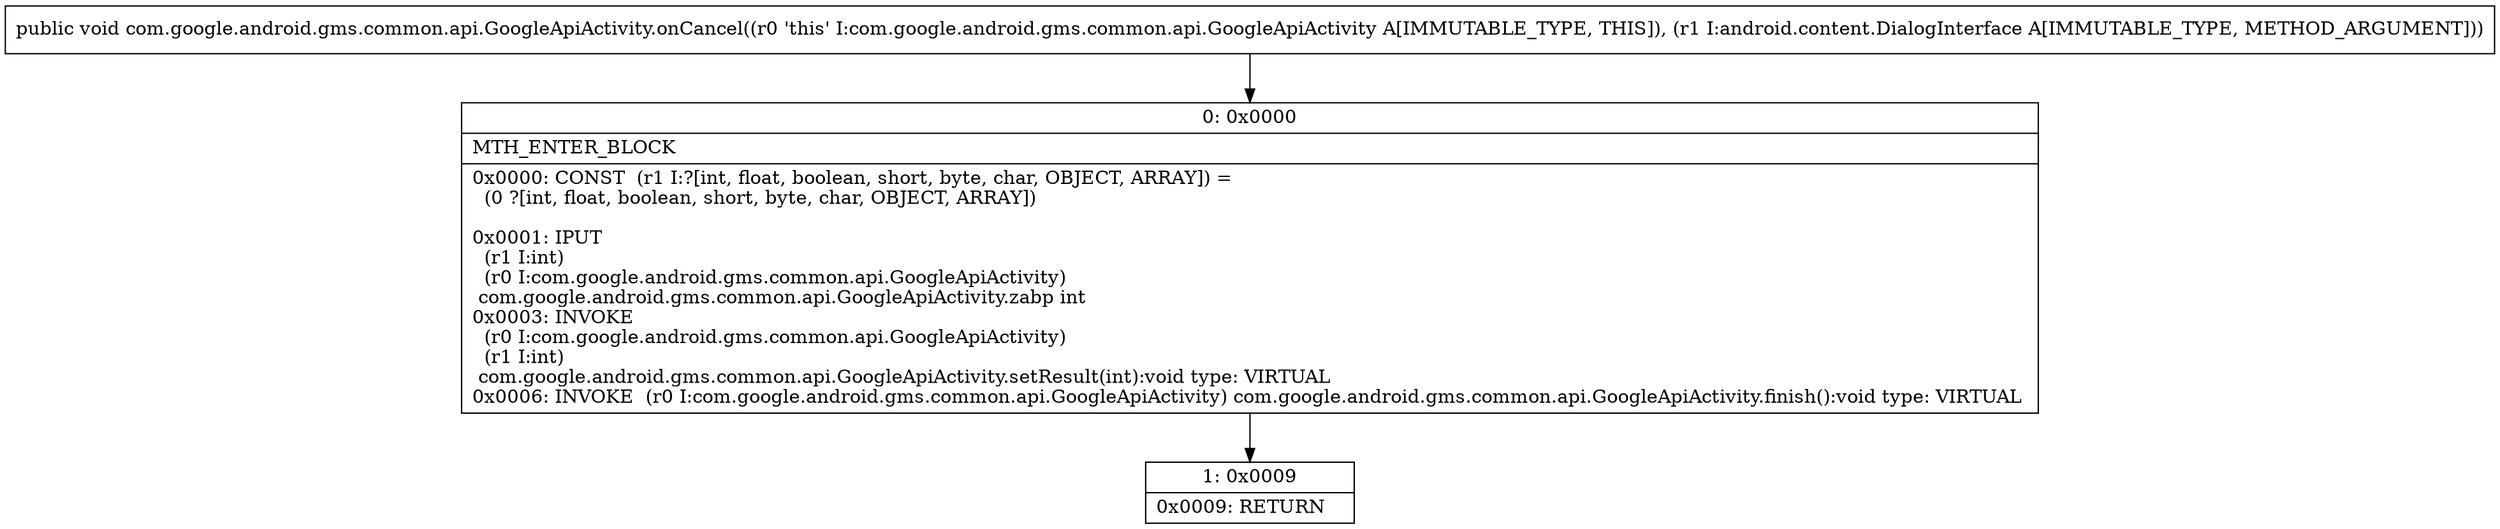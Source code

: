 digraph "CFG forcom.google.android.gms.common.api.GoogleApiActivity.onCancel(Landroid\/content\/DialogInterface;)V" {
Node_0 [shape=record,label="{0\:\ 0x0000|MTH_ENTER_BLOCK\l|0x0000: CONST  (r1 I:?[int, float, boolean, short, byte, char, OBJECT, ARRAY]) = \l  (0 ?[int, float, boolean, short, byte, char, OBJECT, ARRAY])\l \l0x0001: IPUT  \l  (r1 I:int)\l  (r0 I:com.google.android.gms.common.api.GoogleApiActivity)\l com.google.android.gms.common.api.GoogleApiActivity.zabp int \l0x0003: INVOKE  \l  (r0 I:com.google.android.gms.common.api.GoogleApiActivity)\l  (r1 I:int)\l com.google.android.gms.common.api.GoogleApiActivity.setResult(int):void type: VIRTUAL \l0x0006: INVOKE  (r0 I:com.google.android.gms.common.api.GoogleApiActivity) com.google.android.gms.common.api.GoogleApiActivity.finish():void type: VIRTUAL \l}"];
Node_1 [shape=record,label="{1\:\ 0x0009|0x0009: RETURN   \l}"];
MethodNode[shape=record,label="{public void com.google.android.gms.common.api.GoogleApiActivity.onCancel((r0 'this' I:com.google.android.gms.common.api.GoogleApiActivity A[IMMUTABLE_TYPE, THIS]), (r1 I:android.content.DialogInterface A[IMMUTABLE_TYPE, METHOD_ARGUMENT])) }"];
MethodNode -> Node_0;
Node_0 -> Node_1;
}


